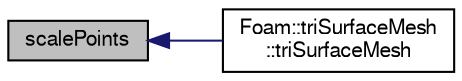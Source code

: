 digraph "scalePoints"
{
  bgcolor="transparent";
  edge [fontname="FreeSans",fontsize="10",labelfontname="FreeSans",labelfontsize="10"];
  node [fontname="FreeSans",fontsize="10",shape=record];
  rankdir="LR";
  Node1 [label="scalePoints",height=0.2,width=0.4,color="black", fillcolor="grey75", style="filled" fontcolor="black"];
  Node1 -> Node2 [dir="back",color="midnightblue",fontsize="10",style="solid",fontname="FreeSans"];
  Node2 [label="Foam::triSurfaceMesh\l::triSurfaceMesh",height=0.2,width=0.4,color="black",URL="$a02611.html#acea681612ff74bcea9d1083659a415fd",tooltip="Construct from IO and dictionary (used by searchableSurface). "];
}
